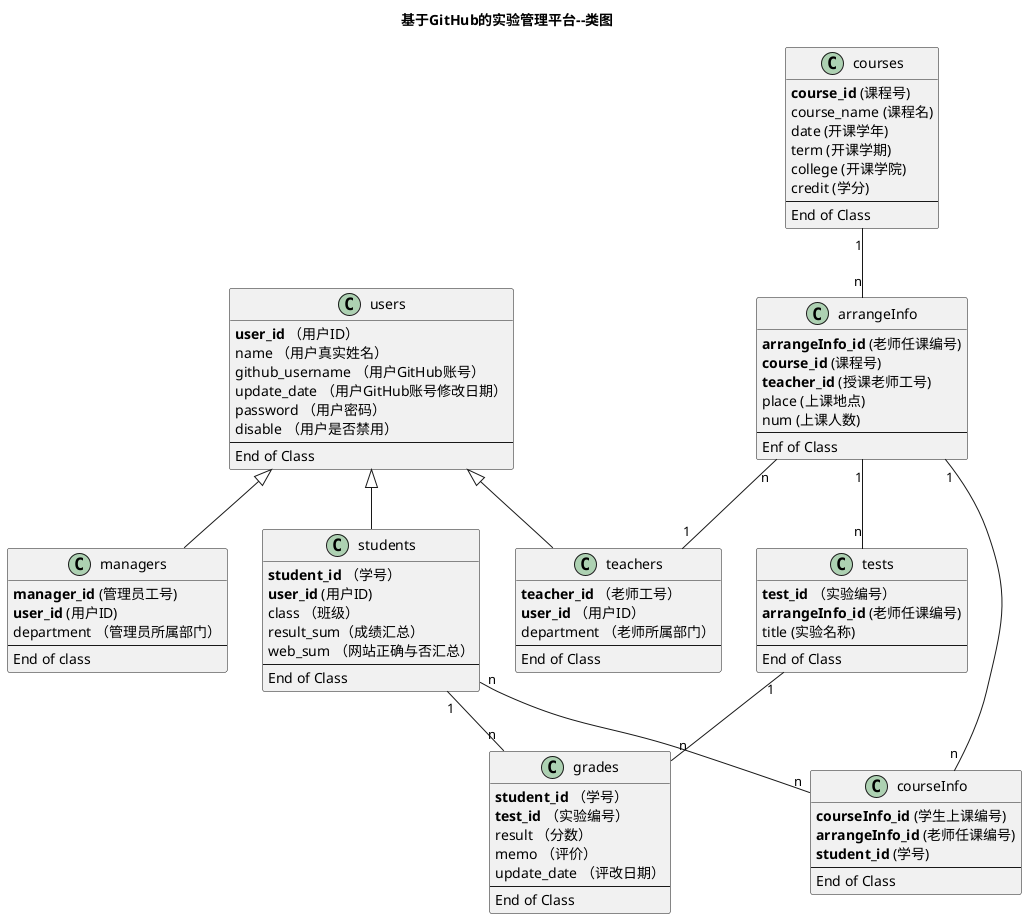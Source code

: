 @startuml
title 基于GitHub的实验管理平台--类图

class users {
    <b>user_id</b> （用户ID）
    name （用户真实姓名）
    github_username （用户GitHub账号）
    update_date （用户GitHub账号修改日期）
    password （用户密码）
    disable （用户是否禁用）
    --
    End of Class
}

class managers {
    <b>manager_id</b> (管理员工号)
    <b>user_id</b> (用户ID)
    department （管理员所属部门）
    --
    End of class
}

class teachers{
    <b>teacher_id</b> （老师工号）
    <b>user_id</b> （用户ID）
    department （老师所属部门）
    --
    End of Class
}

class students{
    <b>student_id</b> （学号）
    <b>user_id</b> (用户ID)
    class （班级）
    result_sum（成绩汇总）
    web_sum （网站正确与否汇总）
    --
    End of Class
}

class courses {
    <b>course_id</b> (课程号)
    course_name (课程名)
    date (开课学年)
    term (开课学期)
    college (开课学院)
    credit (学分)
    --
    End of Class
}

class arrangeInfo{
    <b>arrangeInfo_id</b> (老师任课编号)
    <b>course_id</b> (课程号)
    <b>teacher_id</b> (授课老师工号)
    place (上课地点)
    num (上课人数)
    --
    Enf of Class
}

class courseInfo{
    <b>courseInfo_id</b> (学生上课编号)
    <b>arrangeInfo_id</b> (老师任课编号)
    <b>student_id</b> (学号)
    --
    End of Class
}

class tests {
    <b>test_id</b> （实验编号）
    <b>arrangeInfo_id</b> (老师任课编号)
    title (实验名称)
    --
    End of Class
}

class grades {
    <b>student_id</b> （学号）
    <b>test_id</b> （实验编号）
    result （分数）
    memo （评价）
    update_date （评改日期）
    --
    End of Class
}



users <|-- managers
users <|-- students
users <|-- teachers
courses "1"--"n" arrangeInfo
arrangeInfo "1"--"n" courseInfo
arrangeInfo "n"--"1" teachers
arrangeInfo "1"--"n" tests
students "n"--"n" courseInfo
students "1" -- "n"  grades
tests "1" -- "n"  grades


@enduml